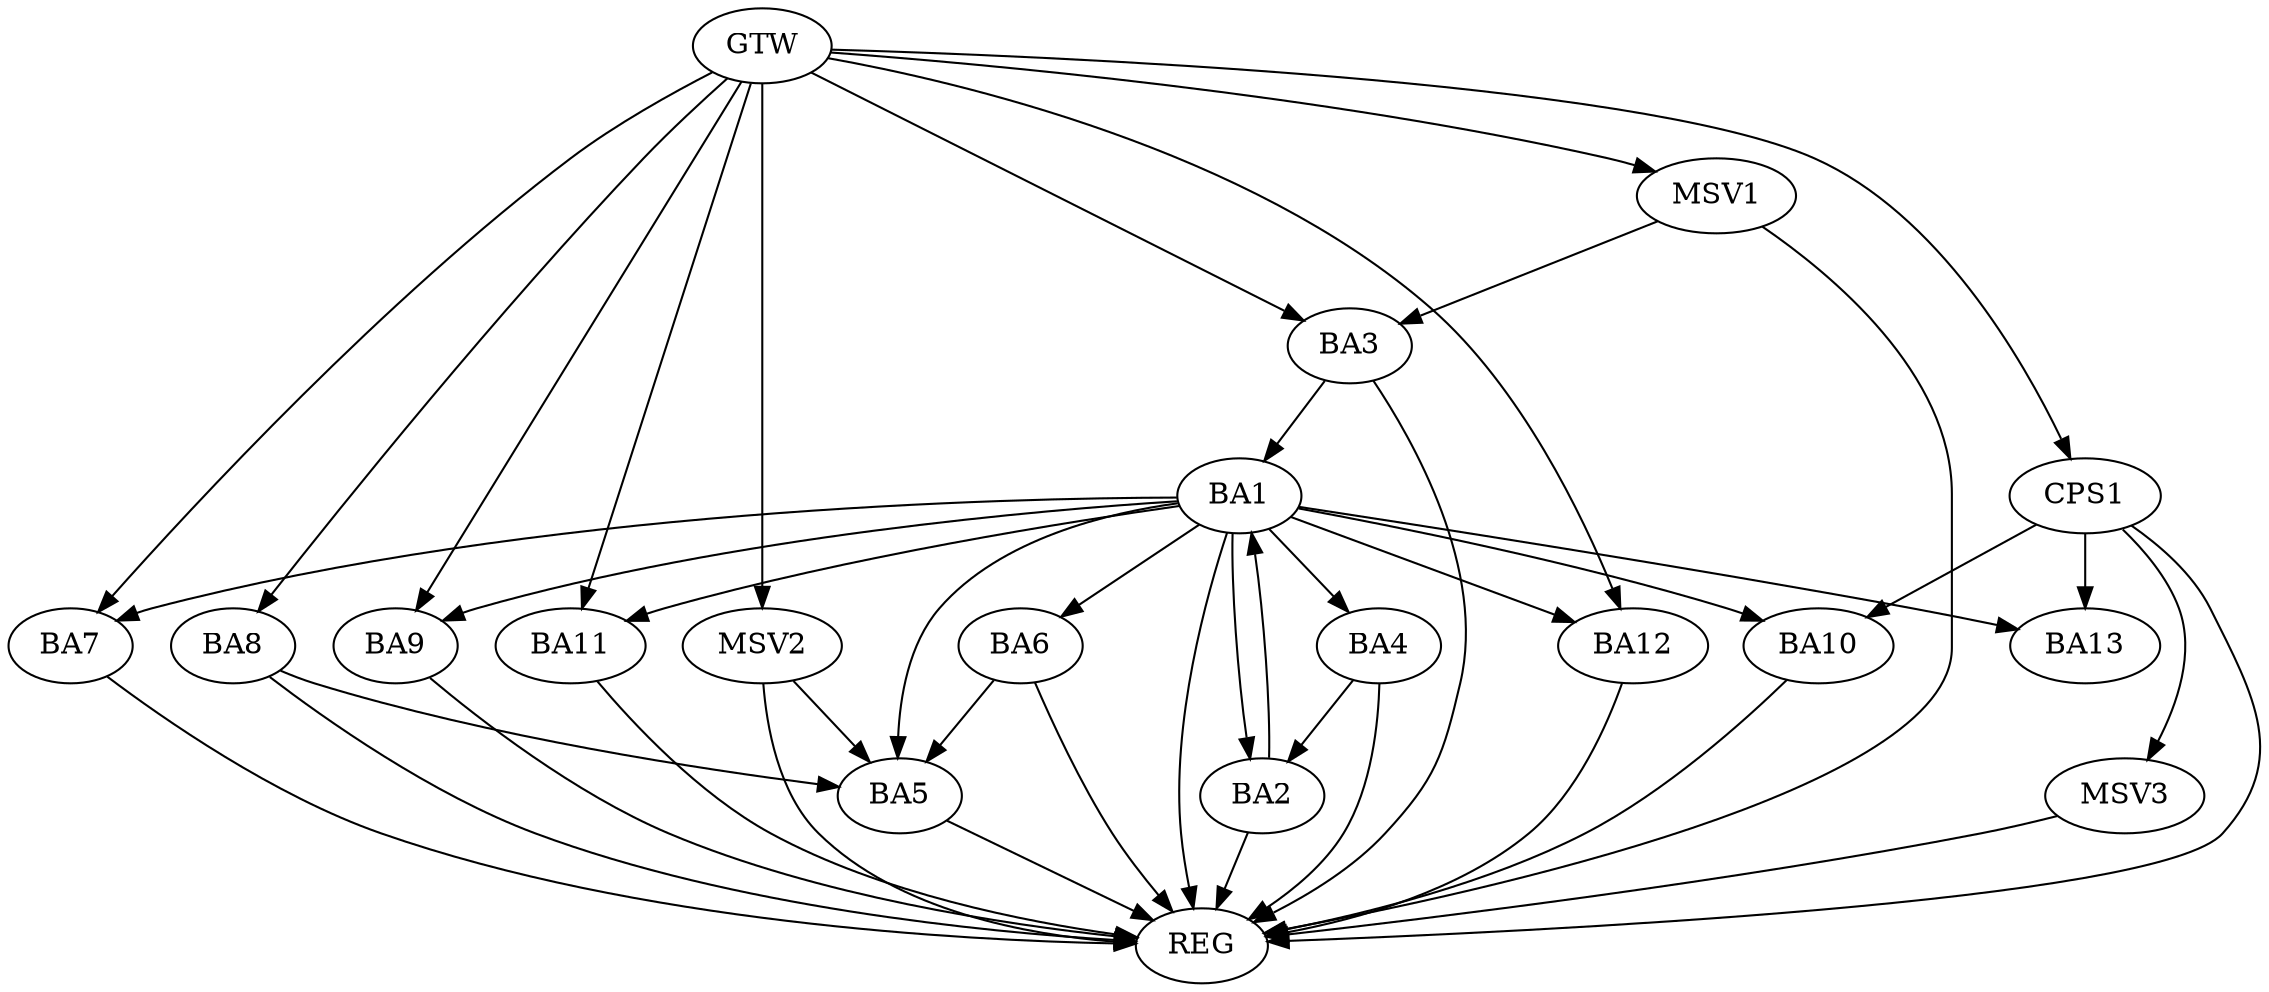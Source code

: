 strict digraph G {
  BA1 [ label="BA1" ];
  BA2 [ label="BA2" ];
  BA3 [ label="BA3" ];
  BA4 [ label="BA4" ];
  BA5 [ label="BA5" ];
  BA6 [ label="BA6" ];
  BA7 [ label="BA7" ];
  BA8 [ label="BA8" ];
  BA9 [ label="BA9" ];
  BA10 [ label="BA10" ];
  BA11 [ label="BA11" ];
  BA12 [ label="BA12" ];
  BA13 [ label="BA13" ];
  CPS1 [ label="CPS1" ];
  GTW [ label="GTW" ];
  REG [ label="REG" ];
  MSV1 [ label="MSV1" ];
  MSV2 [ label="MSV2" ];
  MSV3 [ label="MSV3" ];
  BA1 -> BA2;
  BA2 -> BA1;
  BA3 -> BA1;
  BA4 -> BA2;
  BA6 -> BA5;
  BA8 -> BA5;
  CPS1 -> BA13;
  CPS1 -> BA10;
  GTW -> BA3;
  GTW -> BA7;
  GTW -> BA8;
  GTW -> BA9;
  GTW -> BA11;
  GTW -> BA12;
  GTW -> CPS1;
  BA1 -> REG;
  BA2 -> REG;
  BA3 -> REG;
  BA4 -> REG;
  BA5 -> REG;
  BA6 -> REG;
  BA7 -> REG;
  BA8 -> REG;
  BA9 -> REG;
  BA10 -> REG;
  BA11 -> REG;
  BA12 -> REG;
  CPS1 -> REG;
  BA1 -> BA11;
  BA1 -> BA6;
  BA1 -> BA10;
  BA1 -> BA12;
  BA1 -> BA5;
  BA1 -> BA13;
  BA1 -> BA4;
  BA1 -> BA9;
  BA1 -> BA7;
  MSV1 -> BA3;
  GTW -> MSV1;
  MSV1 -> REG;
  MSV2 -> BA5;
  GTW -> MSV2;
  MSV2 -> REG;
  CPS1 -> MSV3;
  MSV3 -> REG;
}
